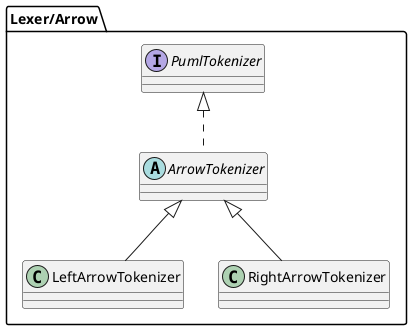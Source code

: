 @startuml
package Lexer/Arrow {
    interface PumlTokenizer
    abstract class ArrowTokenizer implements PumlTokenizer
    class LeftArrowTokenizer extends ArrowTokenizer
    class RightArrowTokenizer extends ArrowTokenizer
}
@enduml